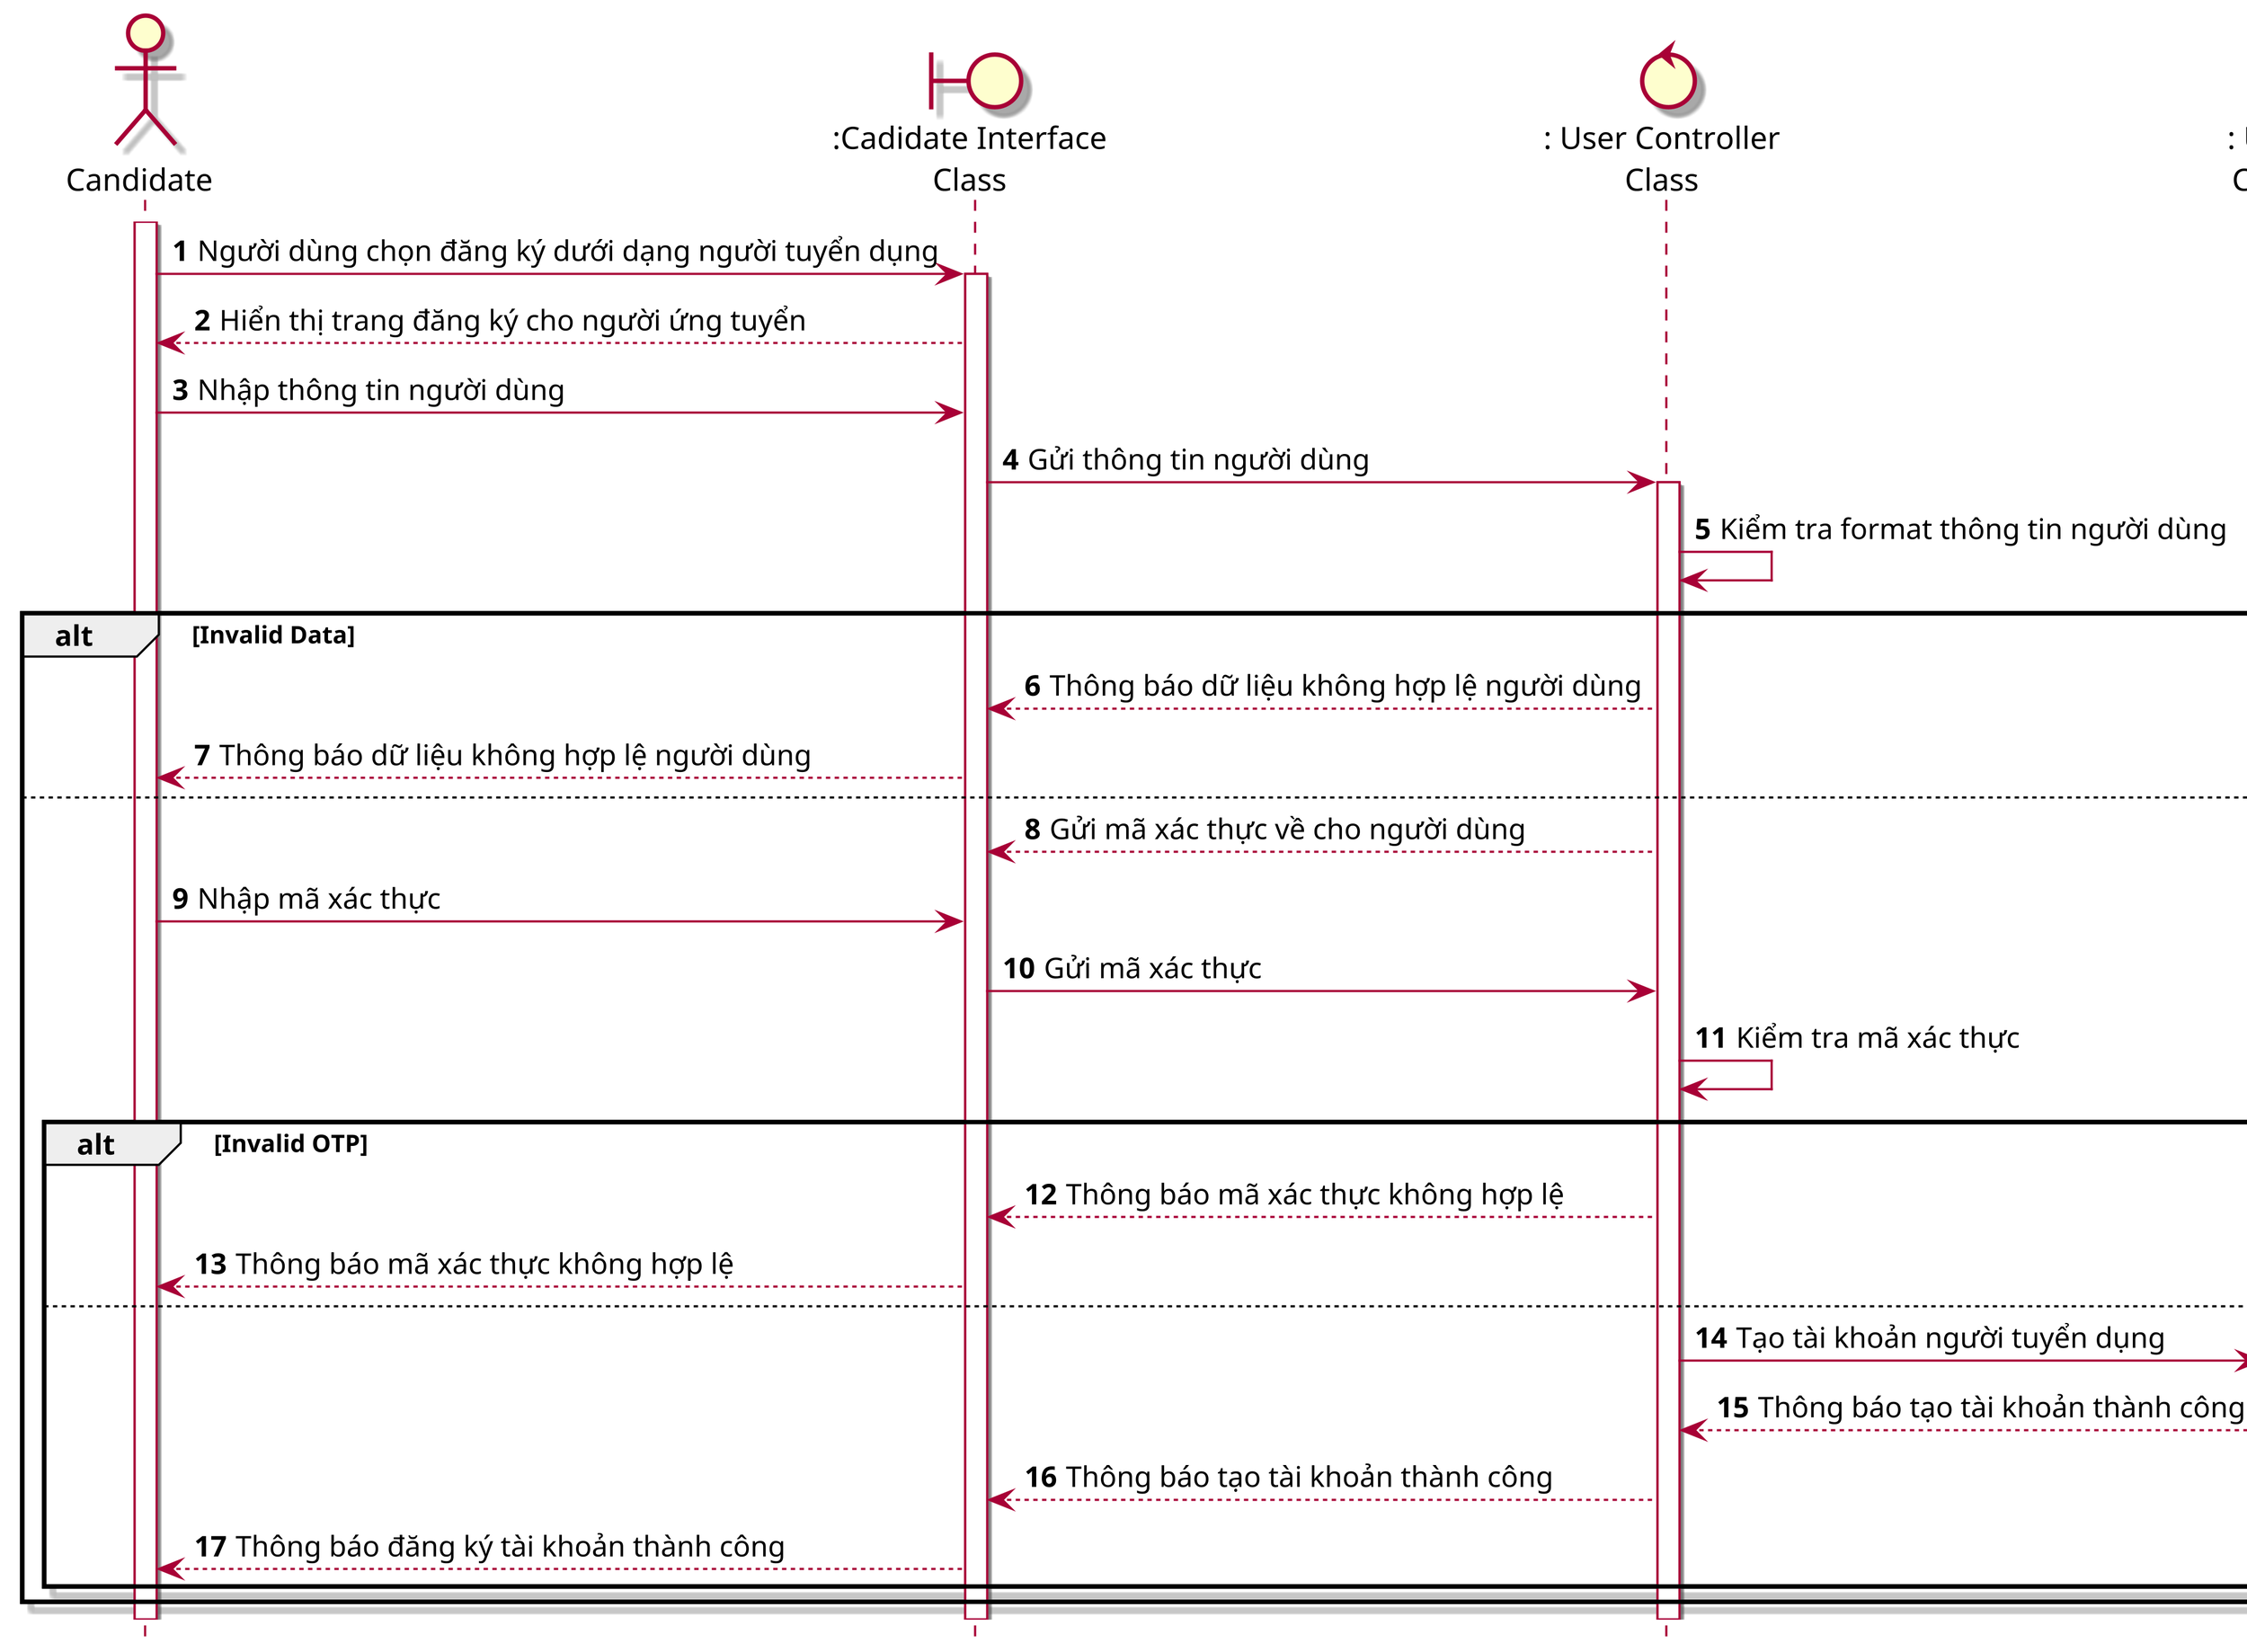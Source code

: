 @startuml SeqDangKy

skin rose
hide footbox
scale 5
actor "Candidate" as candidate
boundary ":Cadidate Interface\nClass" as candidateInterface
control ": User Controller\nClass" as userController
entity ": User\nClass" as User
autonumber
candidate++    
candidate -> candidateInterface++ : Người dùng chọn đăng ký dưới dạng người tuyển dụng 
candidateInterface --> candidate : Hiển thị trang đăng ký cho người ứng tuyển
candidate -> candidateInterface: Nhập thông tin người dùng
candidateInterface -> userController++: Gửi thông tin người dùng
userController -> userController: Kiểm tra format thông tin người dùng

alt Invalid Data
    userController -->candidateInterface: Thông báo dữ liệu không hợp lệ người dùng
    candidateInterface -->candidate: Thông báo dữ liệu không hợp lệ người dùng
else
    userController --> candidateInterface: Gửi mã xác thực về cho người dùng
    candidate -> candidateInterface: Nhập mã xác thực 
    candidateInterface -> userController: Gửi mã xác thực
    userController -> userController: Kiểm tra mã xác thực
    alt Invalid OTP
        userController --> candidateInterface : Thông báo mã xác thực không hợp lệ
        candidateInterface --> candidate : Thông báo mã xác thực không hợp lệ
    else
        userController -> User++: Tạo tài khoản người tuyển dụng
        User --> userController: Thông báo tạo tài khoản thành công
        userController --> candidateInterface: Thông báo tạo tài khoản thành công
        candidateInterface--> candidate: Thông báo đăng ký tài khoản thành công
    end
end
